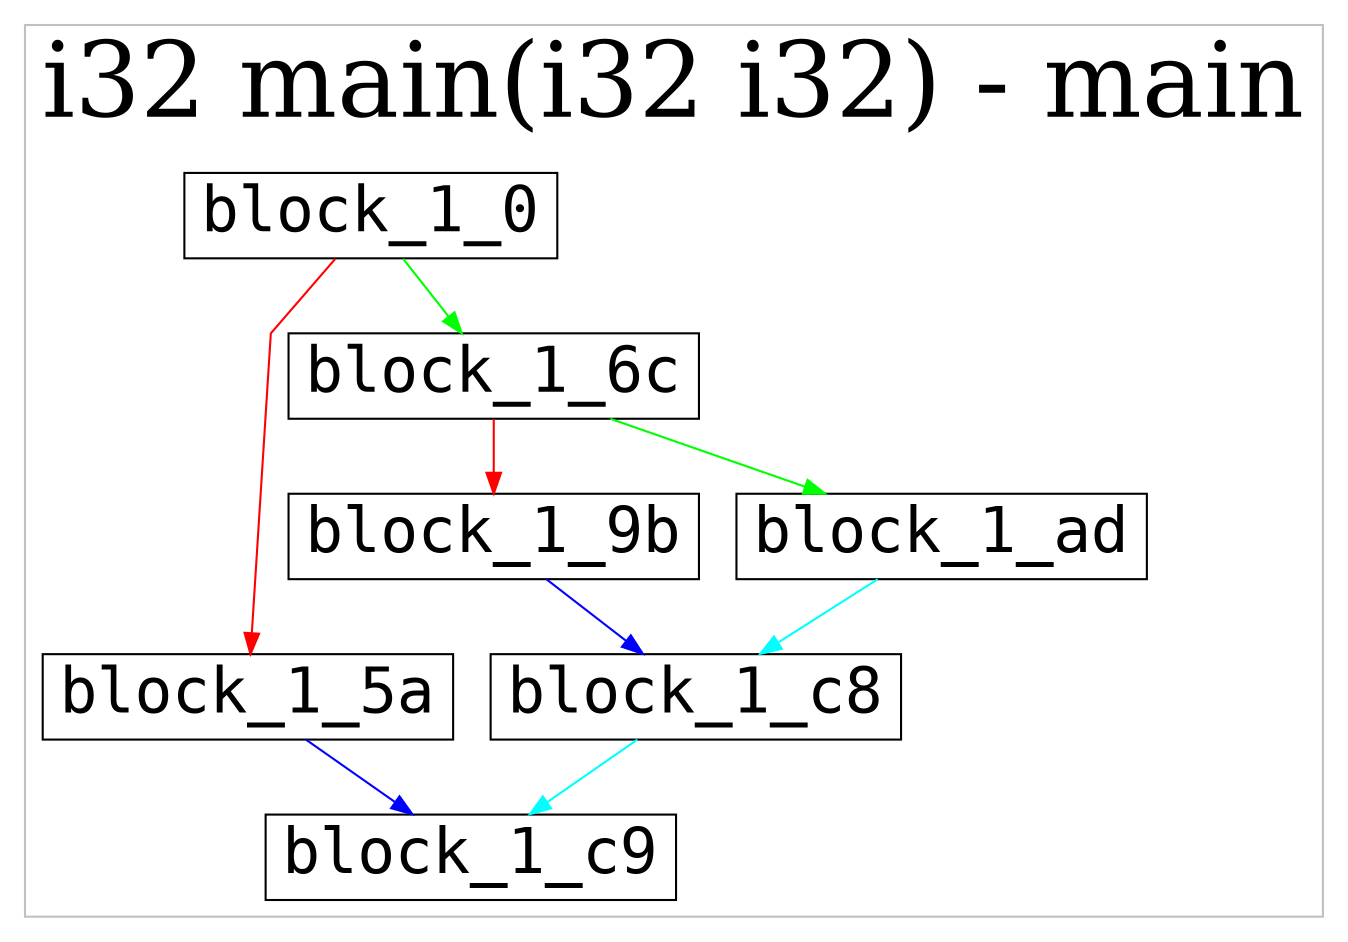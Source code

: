 digraph G {
	rankdir=TB
	overlap=scale
	splines=polyline
	ratio=fill
	subgraph cluster_0 {
		node [fontname=Courier fontsize=30.0 rank=same shape=box]
		label="i32 main(i32 i32) - main"
		color=grey
		fontsize=50.0
		overlap=false
		splines=polyline
		ratio=fill
		block_1_0 [label=block_1_0 splines=true]
		block_1_5a [label=block_1_5a splines=true]
		block_1_6c [label=block_1_6c splines=true]
		block_1_9b [label=block_1_9b splines=true]
		block_1_ad [label=block_1_ad splines=true]
		block_1_c8 [label=block_1_c8 splines=true]
		block_1_c9 [label=block_1_c9 splines=true]
	}
	block_1_9b -> block_1_c8 [color=blue]
	block_1_6c -> block_1_ad [color=green]
	block_1_c8 -> block_1_c9 [color=cyan]
	block_1_5a -> block_1_c9 [color=blue]
	block_1_0 -> block_1_5a [color=red]
	block_1_0 -> block_1_6c [color=green]
	block_1_6c -> block_1_9b [color=red]
	block_1_ad -> block_1_c8 [color=cyan]
}
